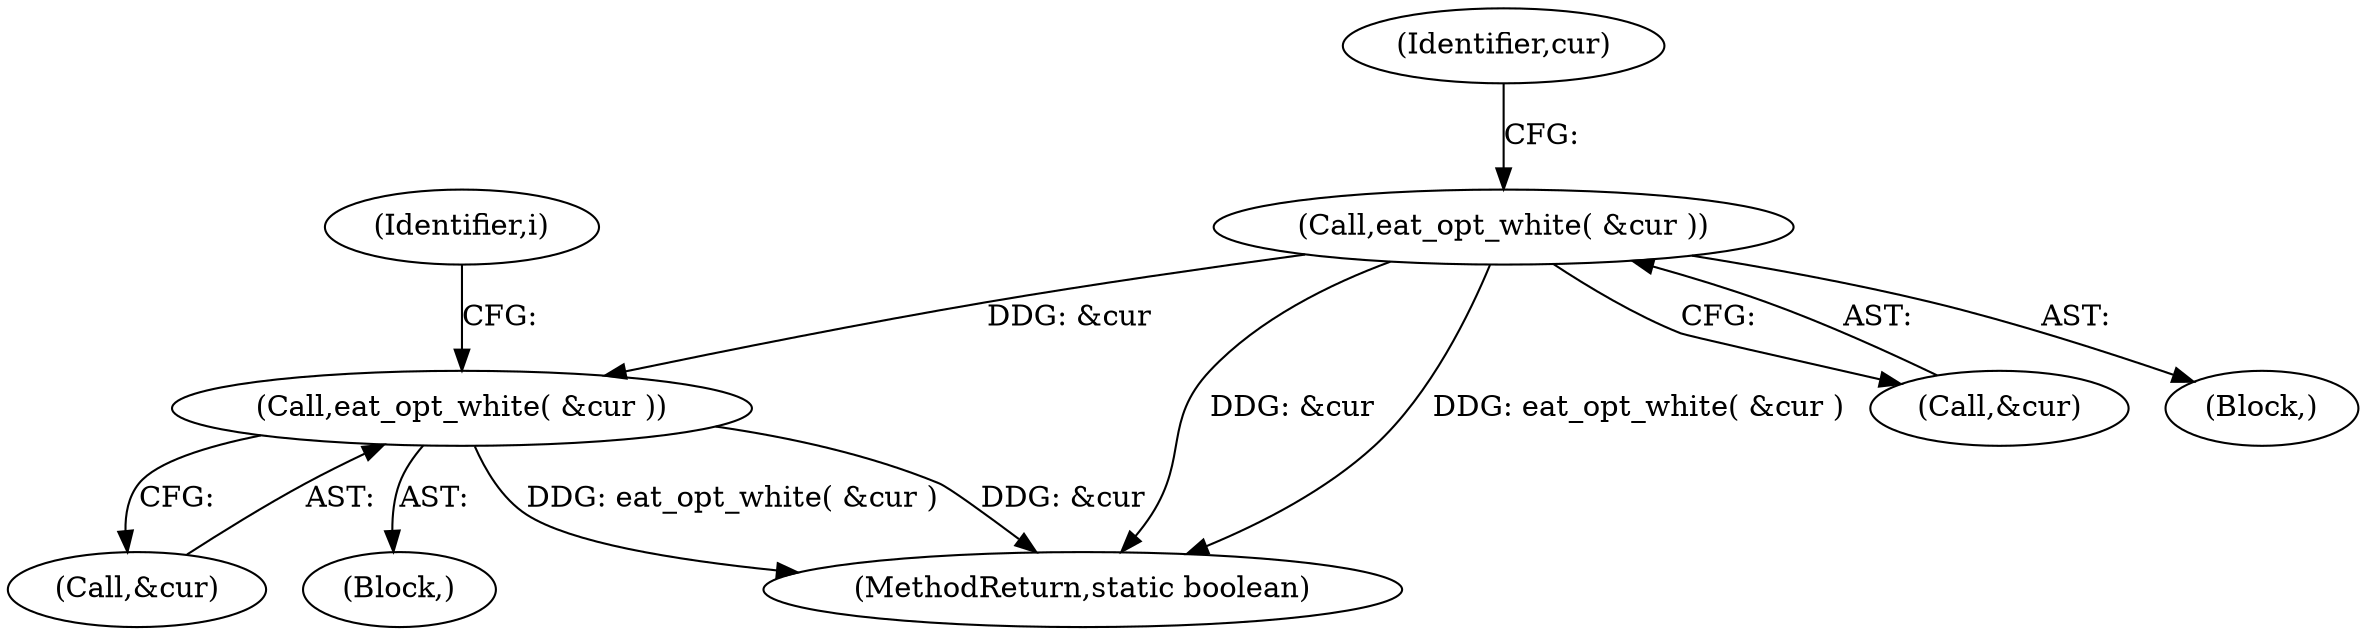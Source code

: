 digraph "0_virglrenderer_e534b51ca3c3cd25f3990589932a9ed711c59b27@pointer" {
"1001706" [label="(Call,eat_opt_white( &cur ))"];
"1001694" [label="(Call,eat_opt_white( &cur ))"];
"1001711" [label="(Identifier,i)"];
"1001706" [label="(Call,eat_opt_white( &cur ))"];
"1001707" [label="(Call,&cur)"];
"1001702" [label="(Block,)"];
"1004167" [label="(MethodReturn,static boolean)"];
"1001695" [label="(Call,&cur)"];
"1001700" [label="(Identifier,cur)"];
"1001694" [label="(Call,eat_opt_white( &cur ))"];
"1001683" [label="(Block,)"];
"1001706" -> "1001702"  [label="AST: "];
"1001706" -> "1001707"  [label="CFG: "];
"1001707" -> "1001706"  [label="AST: "];
"1001711" -> "1001706"  [label="CFG: "];
"1001706" -> "1004167"  [label="DDG: eat_opt_white( &cur )"];
"1001706" -> "1004167"  [label="DDG: &cur"];
"1001694" -> "1001706"  [label="DDG: &cur"];
"1001694" -> "1001683"  [label="AST: "];
"1001694" -> "1001695"  [label="CFG: "];
"1001695" -> "1001694"  [label="AST: "];
"1001700" -> "1001694"  [label="CFG: "];
"1001694" -> "1004167"  [label="DDG: &cur"];
"1001694" -> "1004167"  [label="DDG: eat_opt_white( &cur )"];
}
